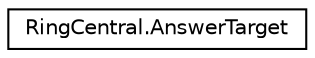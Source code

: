 digraph "Graphical Class Hierarchy"
{
 // LATEX_PDF_SIZE
  edge [fontname="Helvetica",fontsize="10",labelfontname="Helvetica",labelfontsize="10"];
  node [fontname="Helvetica",fontsize="10",shape=record];
  rankdir="LR";
  Node0 [label="RingCentral.AnswerTarget",height=0.2,width=0.4,color="black", fillcolor="white", style="filled",URL="$classRingCentral_1_1AnswerTarget.html",tooltip=" "];
}
